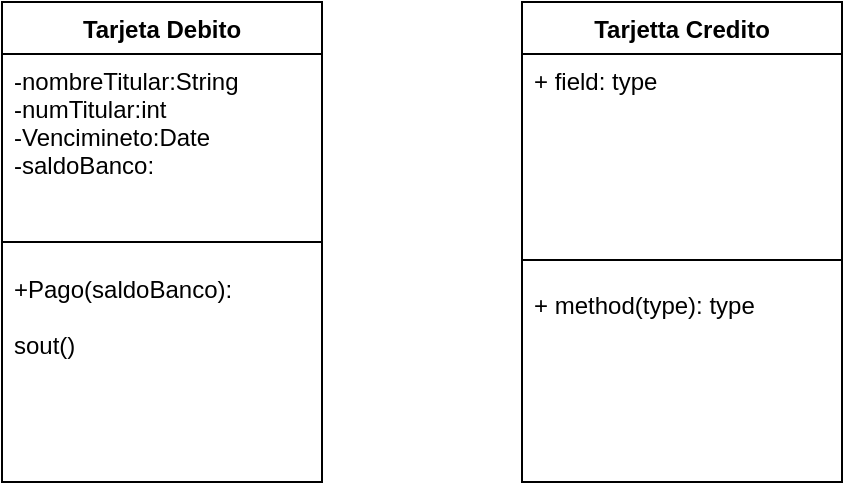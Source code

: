 <mxfile version="20.5.1" type="github">
  <diagram id="C5RBs43oDa-KdzZeNtuy" name="Page-1">
    <mxGraphModel dx="868" dy="450" grid="1" gridSize="10" guides="1" tooltips="1" connect="1" arrows="1" fold="1" page="1" pageScale="1" pageWidth="827" pageHeight="1169" math="0" shadow="0">
      <root>
        <mxCell id="WIyWlLk6GJQsqaUBKTNV-0" />
        <mxCell id="WIyWlLk6GJQsqaUBKTNV-1" parent="WIyWlLk6GJQsqaUBKTNV-0" />
        <mxCell id="T_nHhOyXMZeqt0uKIQ0q-8" value="Tarjeta Debito" style="swimlane;fontStyle=1;align=center;verticalAlign=top;childLayout=stackLayout;horizontal=1;startSize=26;horizontalStack=0;resizeParent=1;resizeParentMax=0;resizeLast=0;collapsible=1;marginBottom=0;" vertex="1" parent="WIyWlLk6GJQsqaUBKTNV-1">
          <mxGeometry x="140" y="160" width="160" height="240" as="geometry" />
        </mxCell>
        <mxCell id="T_nHhOyXMZeqt0uKIQ0q-9" value="-nombreTitular:String&#xa;-numTitular:int&#xa;-Vencimineto:Date&#xa;-saldoBanco:" style="text;strokeColor=none;fillColor=none;align=left;verticalAlign=top;spacingLeft=4;spacingRight=4;overflow=hidden;rotatable=0;points=[[0,0.5],[1,0.5]];portConstraint=eastwest;" vertex="1" parent="T_nHhOyXMZeqt0uKIQ0q-8">
          <mxGeometry y="26" width="160" height="84" as="geometry" />
        </mxCell>
        <mxCell id="T_nHhOyXMZeqt0uKIQ0q-10" value="" style="line;strokeWidth=1;fillColor=none;align=left;verticalAlign=middle;spacingTop=-1;spacingLeft=3;spacingRight=3;rotatable=0;labelPosition=right;points=[];portConstraint=eastwest;strokeColor=inherit;" vertex="1" parent="T_nHhOyXMZeqt0uKIQ0q-8">
          <mxGeometry y="110" width="160" height="20" as="geometry" />
        </mxCell>
        <mxCell id="T_nHhOyXMZeqt0uKIQ0q-11" value="+Pago(saldoBanco):&#xa;&#xa;sout()" style="text;strokeColor=none;fillColor=none;align=left;verticalAlign=top;spacingLeft=4;spacingRight=4;overflow=hidden;rotatable=0;points=[[0,0.5],[1,0.5]];portConstraint=eastwest;" vertex="1" parent="T_nHhOyXMZeqt0uKIQ0q-8">
          <mxGeometry y="130" width="160" height="110" as="geometry" />
        </mxCell>
        <mxCell id="T_nHhOyXMZeqt0uKIQ0q-12" value="Tarjetta Credito" style="swimlane;fontStyle=1;align=center;verticalAlign=top;childLayout=stackLayout;horizontal=1;startSize=26;horizontalStack=0;resizeParent=1;resizeParentMax=0;resizeLast=0;collapsible=1;marginBottom=0;" vertex="1" parent="WIyWlLk6GJQsqaUBKTNV-1">
          <mxGeometry x="400" y="160" width="160" height="240" as="geometry" />
        </mxCell>
        <mxCell id="T_nHhOyXMZeqt0uKIQ0q-13" value="+ field: type" style="text;strokeColor=none;fillColor=none;align=left;verticalAlign=top;spacingLeft=4;spacingRight=4;overflow=hidden;rotatable=0;points=[[0,0.5],[1,0.5]];portConstraint=eastwest;" vertex="1" parent="T_nHhOyXMZeqt0uKIQ0q-12">
          <mxGeometry y="26" width="160" height="94" as="geometry" />
        </mxCell>
        <mxCell id="T_nHhOyXMZeqt0uKIQ0q-14" value="" style="line;strokeWidth=1;fillColor=none;align=left;verticalAlign=middle;spacingTop=-1;spacingLeft=3;spacingRight=3;rotatable=0;labelPosition=right;points=[];portConstraint=eastwest;strokeColor=inherit;" vertex="1" parent="T_nHhOyXMZeqt0uKIQ0q-12">
          <mxGeometry y="120" width="160" height="18" as="geometry" />
        </mxCell>
        <mxCell id="T_nHhOyXMZeqt0uKIQ0q-15" value="+ method(type): type" style="text;strokeColor=none;fillColor=none;align=left;verticalAlign=top;spacingLeft=4;spacingRight=4;overflow=hidden;rotatable=0;points=[[0,0.5],[1,0.5]];portConstraint=eastwest;" vertex="1" parent="T_nHhOyXMZeqt0uKIQ0q-12">
          <mxGeometry y="138" width="160" height="102" as="geometry" />
        </mxCell>
      </root>
    </mxGraphModel>
  </diagram>
</mxfile>
